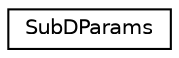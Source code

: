 digraph G
{
  edge [fontname="Helvetica",fontsize="10",labelfontname="Helvetica",labelfontsize="10"];
  node [fontname="Helvetica",fontsize="10",shape=record];
  rankdir=LR;
  Node1 [label="SubDParams",height=0.2,width=0.4,color="black", fillcolor="white", style="filled",URL="$d9/dc4/structSubDParams.html"];
}
